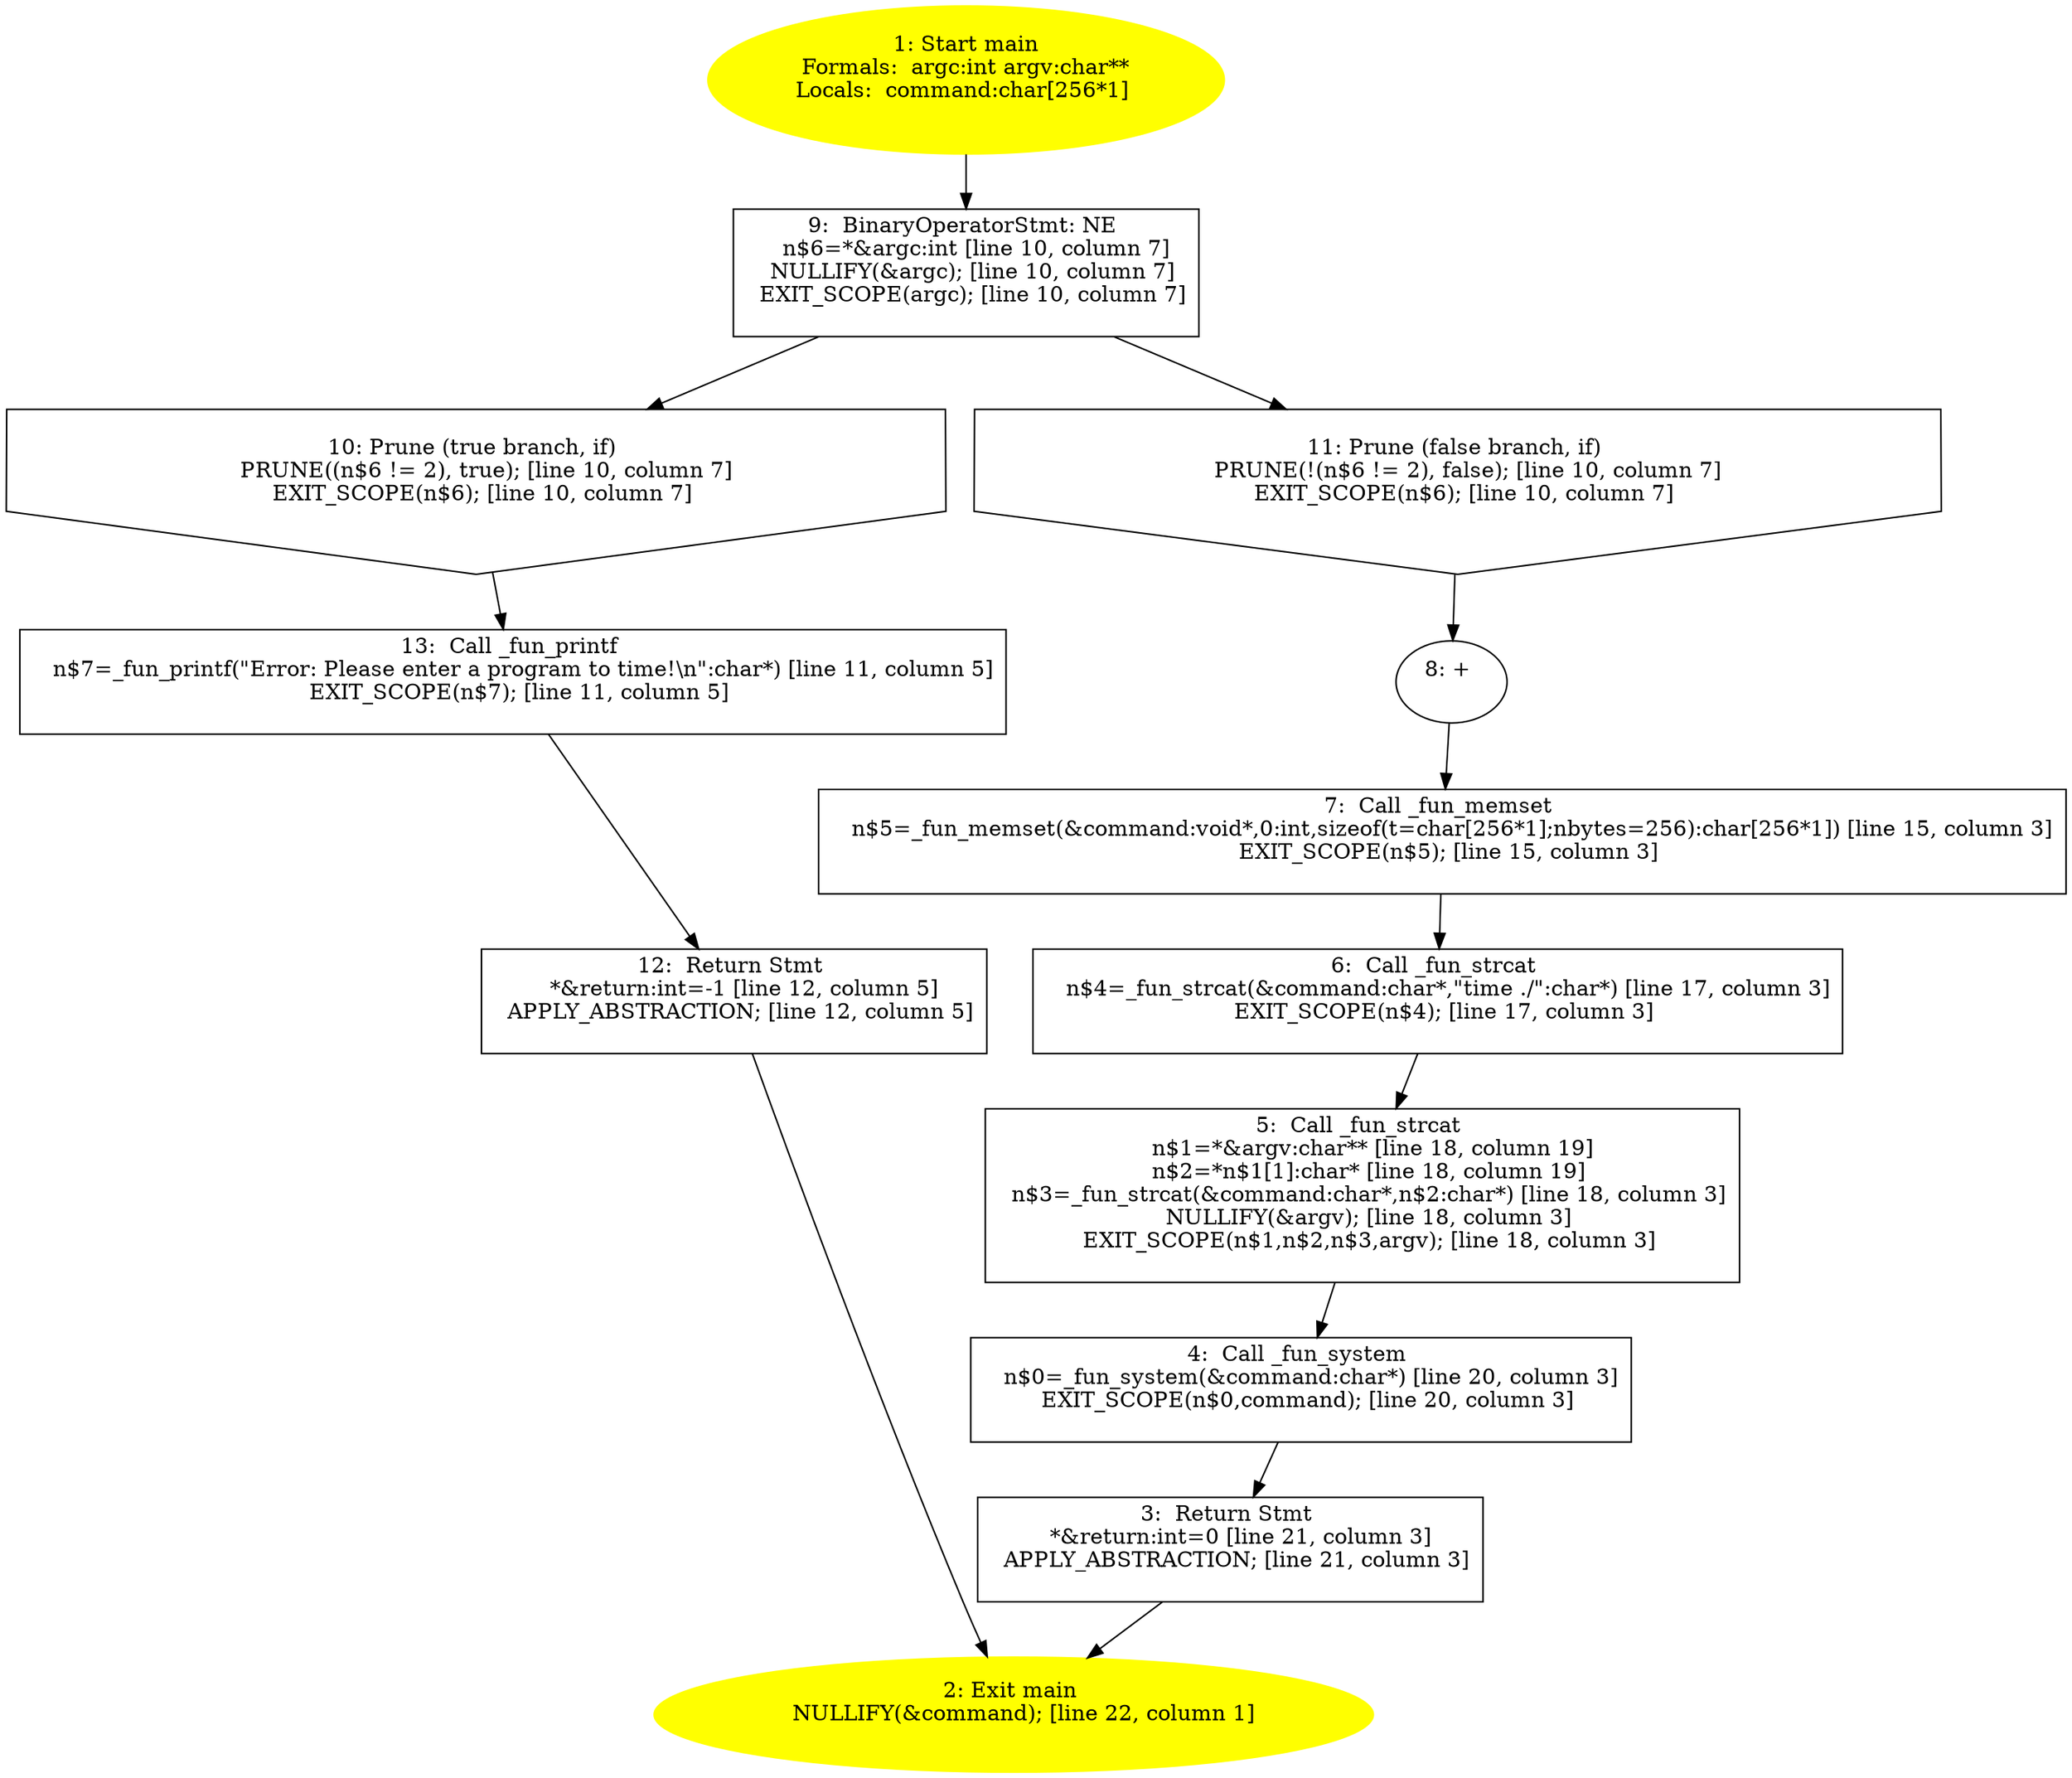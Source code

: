 /* @generated */
digraph cfg {
"main.fad58de7366495db4650cfefac2fcd61_1" [label="1: Start main\nFormals:  argc:int argv:char**\nLocals:  command:char[256*1] \n  " color=yellow style=filled]
	

	 "main.fad58de7366495db4650cfefac2fcd61_1" -> "main.fad58de7366495db4650cfefac2fcd61_9" ;
"main.fad58de7366495db4650cfefac2fcd61_2" [label="2: Exit main \n   NULLIFY(&command); [line 22, column 1]\n " color=yellow style=filled]
	

"main.fad58de7366495db4650cfefac2fcd61_3" [label="3:  Return Stmt \n   *&return:int=0 [line 21, column 3]\n  APPLY_ABSTRACTION; [line 21, column 3]\n " shape="box"]
	

	 "main.fad58de7366495db4650cfefac2fcd61_3" -> "main.fad58de7366495db4650cfefac2fcd61_2" ;
"main.fad58de7366495db4650cfefac2fcd61_4" [label="4:  Call _fun_system \n   n$0=_fun_system(&command:char*) [line 20, column 3]\n  EXIT_SCOPE(n$0,command); [line 20, column 3]\n " shape="box"]
	

	 "main.fad58de7366495db4650cfefac2fcd61_4" -> "main.fad58de7366495db4650cfefac2fcd61_3" ;
"main.fad58de7366495db4650cfefac2fcd61_5" [label="5:  Call _fun_strcat \n   n$1=*&argv:char** [line 18, column 19]\n  n$2=*n$1[1]:char* [line 18, column 19]\n  n$3=_fun_strcat(&command:char*,n$2:char*) [line 18, column 3]\n  NULLIFY(&argv); [line 18, column 3]\n  EXIT_SCOPE(n$1,n$2,n$3,argv); [line 18, column 3]\n " shape="box"]
	

	 "main.fad58de7366495db4650cfefac2fcd61_5" -> "main.fad58de7366495db4650cfefac2fcd61_4" ;
"main.fad58de7366495db4650cfefac2fcd61_6" [label="6:  Call _fun_strcat \n   n$4=_fun_strcat(&command:char*,\"time ./\":char*) [line 17, column 3]\n  EXIT_SCOPE(n$4); [line 17, column 3]\n " shape="box"]
	

	 "main.fad58de7366495db4650cfefac2fcd61_6" -> "main.fad58de7366495db4650cfefac2fcd61_5" ;
"main.fad58de7366495db4650cfefac2fcd61_7" [label="7:  Call _fun_memset \n   n$5=_fun_memset(&command:void*,0:int,sizeof(t=char[256*1];nbytes=256):char[256*1]) [line 15, column 3]\n  EXIT_SCOPE(n$5); [line 15, column 3]\n " shape="box"]
	

	 "main.fad58de7366495db4650cfefac2fcd61_7" -> "main.fad58de7366495db4650cfefac2fcd61_6" ;
"main.fad58de7366495db4650cfefac2fcd61_8" [label="8: + \n  " ]
	

	 "main.fad58de7366495db4650cfefac2fcd61_8" -> "main.fad58de7366495db4650cfefac2fcd61_7" ;
"main.fad58de7366495db4650cfefac2fcd61_9" [label="9:  BinaryOperatorStmt: NE \n   n$6=*&argc:int [line 10, column 7]\n  NULLIFY(&argc); [line 10, column 7]\n  EXIT_SCOPE(argc); [line 10, column 7]\n " shape="box"]
	

	 "main.fad58de7366495db4650cfefac2fcd61_9" -> "main.fad58de7366495db4650cfefac2fcd61_10" ;
	 "main.fad58de7366495db4650cfefac2fcd61_9" -> "main.fad58de7366495db4650cfefac2fcd61_11" ;
"main.fad58de7366495db4650cfefac2fcd61_10" [label="10: Prune (true branch, if) \n   PRUNE((n$6 != 2), true); [line 10, column 7]\n  EXIT_SCOPE(n$6); [line 10, column 7]\n " shape="invhouse"]
	

	 "main.fad58de7366495db4650cfefac2fcd61_10" -> "main.fad58de7366495db4650cfefac2fcd61_13" ;
"main.fad58de7366495db4650cfefac2fcd61_11" [label="11: Prune (false branch, if) \n   PRUNE(!(n$6 != 2), false); [line 10, column 7]\n  EXIT_SCOPE(n$6); [line 10, column 7]\n " shape="invhouse"]
	

	 "main.fad58de7366495db4650cfefac2fcd61_11" -> "main.fad58de7366495db4650cfefac2fcd61_8" ;
"main.fad58de7366495db4650cfefac2fcd61_12" [label="12:  Return Stmt \n   *&return:int=-1 [line 12, column 5]\n  APPLY_ABSTRACTION; [line 12, column 5]\n " shape="box"]
	

	 "main.fad58de7366495db4650cfefac2fcd61_12" -> "main.fad58de7366495db4650cfefac2fcd61_2" ;
"main.fad58de7366495db4650cfefac2fcd61_13" [label="13:  Call _fun_printf \n   n$7=_fun_printf(\"Error: Please enter a program to time!\\n\":char*) [line 11, column 5]\n  EXIT_SCOPE(n$7); [line 11, column 5]\n " shape="box"]
	

	 "main.fad58de7366495db4650cfefac2fcd61_13" -> "main.fad58de7366495db4650cfefac2fcd61_12" ;
}

